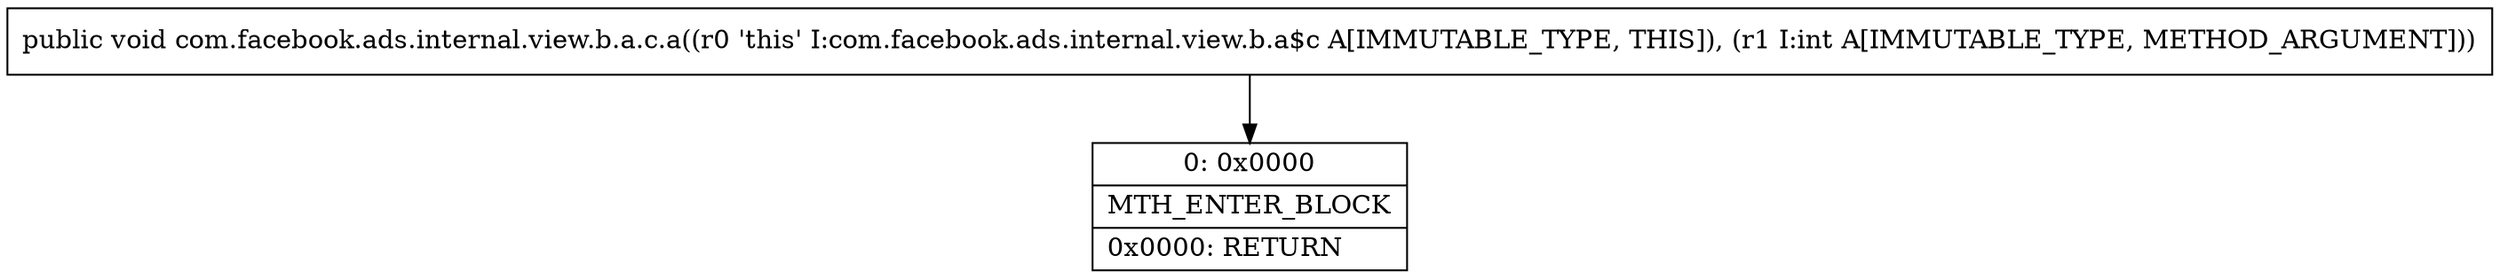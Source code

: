 digraph "CFG forcom.facebook.ads.internal.view.b.a.c.a(I)V" {
Node_0 [shape=record,label="{0\:\ 0x0000|MTH_ENTER_BLOCK\l|0x0000: RETURN   \l}"];
MethodNode[shape=record,label="{public void com.facebook.ads.internal.view.b.a.c.a((r0 'this' I:com.facebook.ads.internal.view.b.a$c A[IMMUTABLE_TYPE, THIS]), (r1 I:int A[IMMUTABLE_TYPE, METHOD_ARGUMENT])) }"];
MethodNode -> Node_0;
}

